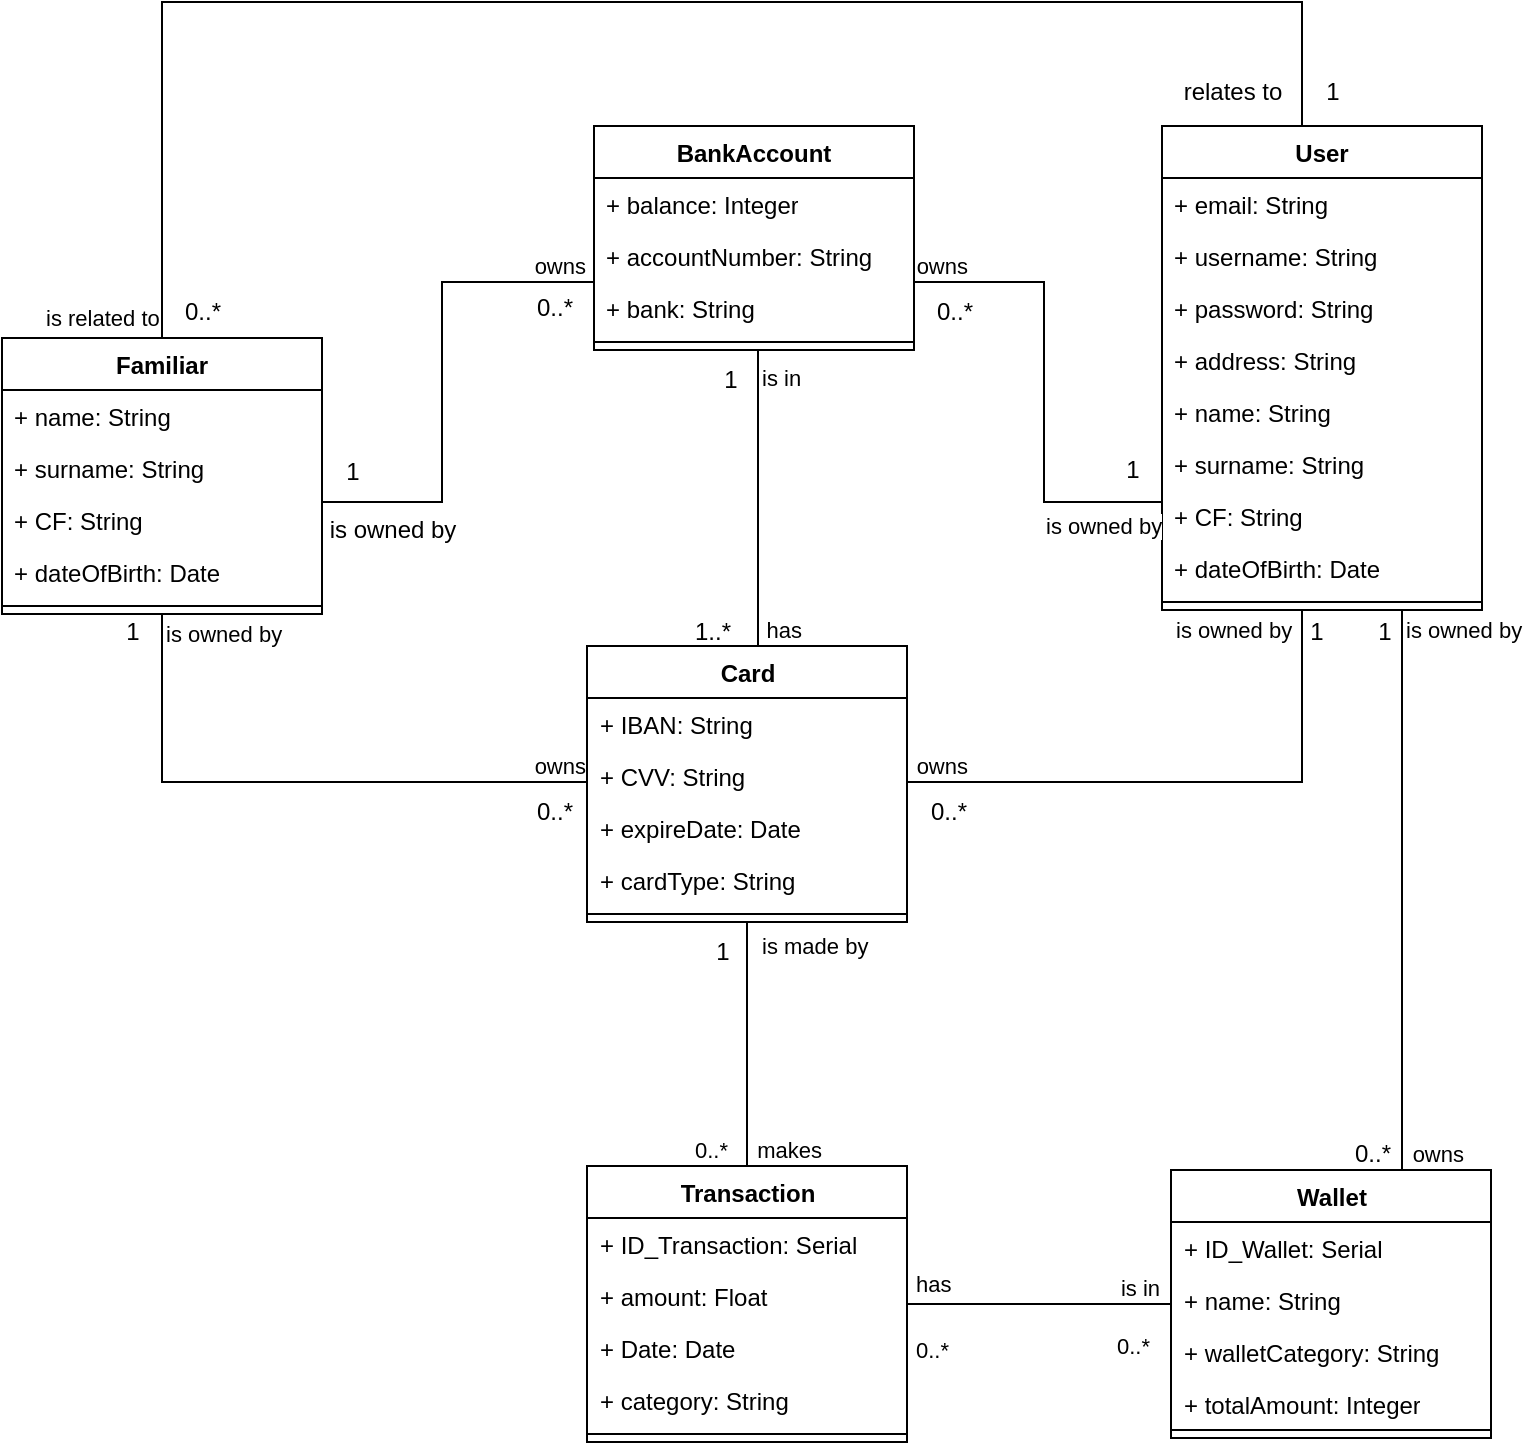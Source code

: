 <mxfile version="23.0.2" type="device">
  <diagram name="Pagina-1" id="V5ksIkCfvQu8_VufCoOh">
    <mxGraphModel dx="2200" dy="1315" grid="1" gridSize="10" guides="1" tooltips="1" connect="1" arrows="1" fold="1" page="1" pageScale="1" pageWidth="827" pageHeight="1169" math="0" shadow="0">
      <root>
        <mxCell id="0" />
        <mxCell id="1" parent="0" />
        <mxCell id="AAI7ieODE616iLDU9Tso-13" value="Card" style="swimlane;fontStyle=1;align=center;verticalAlign=top;childLayout=stackLayout;horizontal=1;startSize=26;horizontalStack=0;resizeParent=1;resizeParentMax=0;resizeLast=0;collapsible=1;marginBottom=0;whiteSpace=wrap;html=1;" parent="1" vertex="1">
          <mxGeometry x="322.5" y="502.01" width="160" height="138" as="geometry">
            <mxRectangle x="334" y="480" width="70" height="30" as="alternateBounds" />
          </mxGeometry>
        </mxCell>
        <mxCell id="AAI7ieODE616iLDU9Tso-15" value="+ IBAN: String" style="text;strokeColor=none;fillColor=none;align=left;verticalAlign=top;spacingLeft=4;spacingRight=4;overflow=hidden;rotatable=0;points=[[0,0.5],[1,0.5]];portConstraint=eastwest;whiteSpace=wrap;html=1;" parent="AAI7ieODE616iLDU9Tso-13" vertex="1">
          <mxGeometry y="26" width="160" height="26" as="geometry" />
        </mxCell>
        <mxCell id="AAI7ieODE616iLDU9Tso-20" value="+ CVV: String" style="text;strokeColor=none;fillColor=none;align=left;verticalAlign=top;spacingLeft=4;spacingRight=4;overflow=hidden;rotatable=0;points=[[0,0.5],[1,0.5]];portConstraint=eastwest;whiteSpace=wrap;html=1;" parent="AAI7ieODE616iLDU9Tso-13" vertex="1">
          <mxGeometry y="52" width="160" height="26" as="geometry" />
        </mxCell>
        <mxCell id="AAI7ieODE616iLDU9Tso-21" value="+ expireDate: Date" style="text;strokeColor=none;fillColor=none;align=left;verticalAlign=top;spacingLeft=4;spacingRight=4;overflow=hidden;rotatable=0;points=[[0,0.5],[1,0.5]];portConstraint=eastwest;whiteSpace=wrap;html=1;" parent="AAI7ieODE616iLDU9Tso-13" vertex="1">
          <mxGeometry y="78" width="160" height="26" as="geometry" />
        </mxCell>
        <mxCell id="EGEKE53pseGuUhWctbH0-3" value="+ cardType: String" style="text;strokeColor=none;fillColor=none;align=left;verticalAlign=top;spacingLeft=4;spacingRight=4;overflow=hidden;rotatable=0;points=[[0,0.5],[1,0.5]];portConstraint=eastwest;whiteSpace=wrap;html=1;" parent="AAI7ieODE616iLDU9Tso-13" vertex="1">
          <mxGeometry y="104" width="160" height="26" as="geometry" />
        </mxCell>
        <mxCell id="AAI7ieODE616iLDU9Tso-17" value="" style="line;strokeWidth=1;fillColor=none;align=left;verticalAlign=middle;spacingTop=-1;spacingLeft=3;spacingRight=3;rotatable=0;labelPosition=right;points=[];portConstraint=eastwest;strokeColor=inherit;" parent="AAI7ieODE616iLDU9Tso-13" vertex="1">
          <mxGeometry y="130" width="160" height="8" as="geometry" />
        </mxCell>
        <mxCell id="AAI7ieODE616iLDU9Tso-22" value="Wallet" style="swimlane;fontStyle=1;align=center;verticalAlign=top;childLayout=stackLayout;horizontal=1;startSize=26;horizontalStack=0;resizeParent=1;resizeParentMax=0;resizeLast=0;collapsible=1;marginBottom=0;whiteSpace=wrap;html=1;" parent="1" vertex="1">
          <mxGeometry x="614.5" y="764" width="160" height="134" as="geometry" />
        </mxCell>
        <mxCell id="AAI7ieODE616iLDU9Tso-23" value="+ ID_Wallet: Serial" style="text;strokeColor=none;fillColor=none;align=left;verticalAlign=top;spacingLeft=4;spacingRight=4;overflow=hidden;rotatable=0;points=[[0,0.5],[1,0.5]];portConstraint=eastwest;whiteSpace=wrap;html=1;" parent="AAI7ieODE616iLDU9Tso-22" vertex="1">
          <mxGeometry y="26" width="160" height="26" as="geometry" />
        </mxCell>
        <mxCell id="kBO4bU-OnewzTs1eCNF8-2" value="+ name: String" style="text;strokeColor=none;fillColor=none;align=left;verticalAlign=top;spacingLeft=4;spacingRight=4;overflow=hidden;rotatable=0;points=[[0,0.5],[1,0.5]];portConstraint=eastwest;whiteSpace=wrap;html=1;" parent="AAI7ieODE616iLDU9Tso-22" vertex="1">
          <mxGeometry y="52" width="160" height="26" as="geometry" />
        </mxCell>
        <mxCell id="AAI7ieODE616iLDU9Tso-24" value="+ walletCategory: String" style="text;strokeColor=none;fillColor=none;align=left;verticalAlign=top;spacingLeft=4;spacingRight=4;overflow=hidden;rotatable=0;points=[[0,0.5],[1,0.5]];portConstraint=eastwest;whiteSpace=wrap;html=1;" parent="AAI7ieODE616iLDU9Tso-22" vertex="1">
          <mxGeometry y="78" width="160" height="26" as="geometry" />
        </mxCell>
        <mxCell id="AAI7ieODE616iLDU9Tso-25" value="+ totalAmount: Integer" style="text;strokeColor=none;fillColor=none;align=left;verticalAlign=top;spacingLeft=4;spacingRight=4;overflow=hidden;rotatable=0;points=[[0,0.5],[1,0.5]];portConstraint=eastwest;whiteSpace=wrap;html=1;" parent="AAI7ieODE616iLDU9Tso-22" vertex="1">
          <mxGeometry y="104" width="160" height="22" as="geometry" />
        </mxCell>
        <mxCell id="AAI7ieODE616iLDU9Tso-28" value="" style="line;strokeWidth=1;fillColor=none;align=left;verticalAlign=middle;spacingTop=-1;spacingLeft=3;spacingRight=3;rotatable=0;labelPosition=right;points=[];portConstraint=eastwest;strokeColor=inherit;" parent="AAI7ieODE616iLDU9Tso-22" vertex="1">
          <mxGeometry y="126" width="160" height="8" as="geometry" />
        </mxCell>
        <mxCell id="RBvPQlMyHcQg-AkLouZK-31" value="Transaction" style="swimlane;fontStyle=1;align=center;verticalAlign=top;childLayout=stackLayout;horizontal=1;startSize=26;horizontalStack=0;resizeParent=1;resizeParentMax=0;resizeLast=0;collapsible=1;marginBottom=0;whiteSpace=wrap;html=1;" parent="1" vertex="1">
          <mxGeometry x="322.5" y="762" width="160" height="138" as="geometry">
            <mxRectangle x="334" y="480" width="70" height="30" as="alternateBounds" />
          </mxGeometry>
        </mxCell>
        <mxCell id="RBvPQlMyHcQg-AkLouZK-32" value="+ ID_Transaction: Serial" style="text;strokeColor=none;fillColor=none;align=left;verticalAlign=top;spacingLeft=4;spacingRight=4;overflow=hidden;rotatable=0;points=[[0,0.5],[1,0.5]];portConstraint=eastwest;whiteSpace=wrap;html=1;" parent="RBvPQlMyHcQg-AkLouZK-31" vertex="1">
          <mxGeometry y="26" width="160" height="26" as="geometry" />
        </mxCell>
        <mxCell id="kBO4bU-OnewzTs1eCNF8-1" value="+ amount: Float" style="text;strokeColor=none;fillColor=none;align=left;verticalAlign=top;spacingLeft=4;spacingRight=4;overflow=hidden;rotatable=0;points=[[0,0.5],[1,0.5]];portConstraint=eastwest;whiteSpace=wrap;html=1;" parent="RBvPQlMyHcQg-AkLouZK-31" vertex="1">
          <mxGeometry y="52" width="160" height="26" as="geometry" />
        </mxCell>
        <mxCell id="RBvPQlMyHcQg-AkLouZK-33" value="+ Date: Date" style="text;strokeColor=none;fillColor=none;align=left;verticalAlign=top;spacingLeft=4;spacingRight=4;overflow=hidden;rotatable=0;points=[[0,0.5],[1,0.5]];portConstraint=eastwest;whiteSpace=wrap;html=1;" parent="RBvPQlMyHcQg-AkLouZK-31" vertex="1">
          <mxGeometry y="78" width="160" height="26" as="geometry" />
        </mxCell>
        <mxCell id="0wrzQk6284Li0RvRmJyz-1" value="+ category: String" style="text;strokeColor=none;fillColor=none;align=left;verticalAlign=top;spacingLeft=4;spacingRight=4;overflow=hidden;rotatable=0;points=[[0,0.5],[1,0.5]];portConstraint=eastwest;whiteSpace=wrap;html=1;" parent="RBvPQlMyHcQg-AkLouZK-31" vertex="1">
          <mxGeometry y="104" width="160" height="26" as="geometry" />
        </mxCell>
        <mxCell id="RBvPQlMyHcQg-AkLouZK-37" value="" style="line;strokeWidth=1;fillColor=none;align=left;verticalAlign=middle;spacingTop=-1;spacingLeft=3;spacingRight=3;rotatable=0;labelPosition=right;points=[];portConstraint=eastwest;strokeColor=inherit;" parent="RBvPQlMyHcQg-AkLouZK-31" vertex="1">
          <mxGeometry y="130" width="160" height="8" as="geometry" />
        </mxCell>
        <mxCell id="b4oZFLutdMUwWJEWLN6i-5" value="" style="endArrow=none;html=1;edgeStyle=orthogonalEdgeStyle;rounded=0;" parent="1" source="AAI7ieODE616iLDU9Tso-13" target="RBvPQlMyHcQg-AkLouZK-31" edge="1">
          <mxGeometry relative="1" as="geometry">
            <mxPoint x="409" y="650" as="sourcePoint" />
            <mxPoint x="559" y="468.5" as="targetPoint" />
            <Array as="points" />
          </mxGeometry>
        </mxCell>
        <mxCell id="b4oZFLutdMUwWJEWLN6i-6" value="is made by" style="edgeLabel;resizable=0;html=1;align=left;verticalAlign=bottom;" parent="b4oZFLutdMUwWJEWLN6i-5" connectable="0" vertex="1">
          <mxGeometry x="-1" relative="1" as="geometry">
            <mxPoint x="5" y="20" as="offset" />
          </mxGeometry>
        </mxCell>
        <mxCell id="b4oZFLutdMUwWJEWLN6i-7" value="makes" style="edgeLabel;resizable=0;html=1;align=right;verticalAlign=bottom;" parent="b4oZFLutdMUwWJEWLN6i-5" connectable="0" vertex="1">
          <mxGeometry x="1" relative="1" as="geometry">
            <mxPoint x="38" as="offset" />
          </mxGeometry>
        </mxCell>
        <mxCell id="b4oZFLutdMUwWJEWLN6i-8" value="" style="endArrow=none;html=1;edgeStyle=orthogonalEdgeStyle;rounded=0;" parent="1" source="RBvPQlMyHcQg-AkLouZK-31" target="AAI7ieODE616iLDU9Tso-22" edge="1">
          <mxGeometry relative="1" as="geometry">
            <mxPoint x="224" y="922.0" as="sourcePoint" />
            <mxPoint x="355" y="922.0" as="targetPoint" />
          </mxGeometry>
        </mxCell>
        <mxCell id="b4oZFLutdMUwWJEWLN6i-9" value="has" style="edgeLabel;resizable=0;html=1;align=left;verticalAlign=bottom;" parent="b4oZFLutdMUwWJEWLN6i-8" connectable="0" vertex="1">
          <mxGeometry x="-1" relative="1" as="geometry">
            <mxPoint x="2" y="-2" as="offset" />
          </mxGeometry>
        </mxCell>
        <mxCell id="b4oZFLutdMUwWJEWLN6i-10" value="is in" style="edgeLabel;resizable=0;html=1;align=right;verticalAlign=bottom;" parent="b4oZFLutdMUwWJEWLN6i-8" connectable="0" vertex="1">
          <mxGeometry x="1" relative="1" as="geometry">
            <mxPoint x="-5" as="offset" />
          </mxGeometry>
        </mxCell>
        <mxCell id="b4oZFLutdMUwWJEWLN6i-23" value="0..*" style="edgeLabel;resizable=0;html=1;align=right;verticalAlign=bottom;" parent="1" connectable="0" vertex="1">
          <mxGeometry x="393.5" y="762" as="geometry" />
        </mxCell>
        <mxCell id="b4oZFLutdMUwWJEWLN6i-25" value="0..*" style="edgeLabel;resizable=0;html=1;align=right;verticalAlign=bottom;" parent="1" connectable="0" vertex="1">
          <mxGeometry x="604.5" y="860.0" as="geometry" />
        </mxCell>
        <mxCell id="b4oZFLutdMUwWJEWLN6i-26" value="0..*" style="edgeLabel;resizable=0;html=1;align=left;verticalAlign=bottom;" parent="1" connectable="0" vertex="1">
          <mxGeometry x="484.5" y="862.0" as="geometry" />
        </mxCell>
        <mxCell id="33SEwPihW6J2Dh9Cqzwo-4" value="BankAccount" style="swimlane;fontStyle=1;align=center;verticalAlign=top;childLayout=stackLayout;horizontal=1;startSize=26;horizontalStack=0;resizeParent=1;resizeParentMax=0;resizeLast=0;collapsible=1;marginBottom=0;whiteSpace=wrap;html=1;" parent="1" vertex="1">
          <mxGeometry x="326" y="242" width="160" height="112" as="geometry">
            <mxRectangle x="334" y="480" width="70" height="30" as="alternateBounds" />
          </mxGeometry>
        </mxCell>
        <mxCell id="33SEwPihW6J2Dh9Cqzwo-5" value="+ balance: Integer" style="text;strokeColor=none;fillColor=none;align=left;verticalAlign=top;spacingLeft=4;spacingRight=4;overflow=hidden;rotatable=0;points=[[0,0.5],[1,0.5]];portConstraint=eastwest;whiteSpace=wrap;html=1;" parent="33SEwPihW6J2Dh9Cqzwo-4" vertex="1">
          <mxGeometry y="26" width="160" height="26" as="geometry" />
        </mxCell>
        <mxCell id="33SEwPihW6J2Dh9Cqzwo-6" value="+ accountNumber: String" style="text;strokeColor=none;fillColor=none;align=left;verticalAlign=top;spacingLeft=4;spacingRight=4;overflow=hidden;rotatable=0;points=[[0,0.5],[1,0.5]];portConstraint=eastwest;whiteSpace=wrap;html=1;" parent="33SEwPihW6J2Dh9Cqzwo-4" vertex="1">
          <mxGeometry y="52" width="160" height="26" as="geometry" />
        </mxCell>
        <mxCell id="33SEwPihW6J2Dh9Cqzwo-7" value="+ bank: String" style="text;strokeColor=none;fillColor=none;align=left;verticalAlign=top;spacingLeft=4;spacingRight=4;overflow=hidden;rotatable=0;points=[[0,0.5],[1,0.5]];portConstraint=eastwest;whiteSpace=wrap;html=1;" parent="33SEwPihW6J2Dh9Cqzwo-4" vertex="1">
          <mxGeometry y="78" width="160" height="26" as="geometry" />
        </mxCell>
        <mxCell id="33SEwPihW6J2Dh9Cqzwo-8" value="" style="line;strokeWidth=1;fillColor=none;align=left;verticalAlign=middle;spacingTop=-1;spacingLeft=3;spacingRight=3;rotatable=0;labelPosition=right;points=[];portConstraint=eastwest;strokeColor=inherit;" parent="33SEwPihW6J2Dh9Cqzwo-4" vertex="1">
          <mxGeometry y="104" width="160" height="8" as="geometry" />
        </mxCell>
        <mxCell id="33SEwPihW6J2Dh9Cqzwo-23" value="User" style="swimlane;fontStyle=1;align=center;verticalAlign=top;childLayout=stackLayout;horizontal=1;startSize=26;horizontalStack=0;resizeParent=1;resizeParentMax=0;resizeLast=0;collapsible=1;marginBottom=0;whiteSpace=wrap;html=1;" parent="1" vertex="1">
          <mxGeometry x="610" y="242" width="160" height="242" as="geometry" />
        </mxCell>
        <mxCell id="33SEwPihW6J2Dh9Cqzwo-24" value="+ email: String" style="text;strokeColor=none;fillColor=none;align=left;verticalAlign=top;spacingLeft=4;spacingRight=4;overflow=hidden;rotatable=0;points=[[0,0.5],[1,0.5]];portConstraint=eastwest;whiteSpace=wrap;html=1;" parent="33SEwPihW6J2Dh9Cqzwo-23" vertex="1">
          <mxGeometry y="26" width="160" height="26" as="geometry" />
        </mxCell>
        <mxCell id="33SEwPihW6J2Dh9Cqzwo-25" value="+ username: String" style="text;strokeColor=none;fillColor=none;align=left;verticalAlign=top;spacingLeft=4;spacingRight=4;overflow=hidden;rotatable=0;points=[[0,0.5],[1,0.5]];portConstraint=eastwest;whiteSpace=wrap;html=1;" parent="33SEwPihW6J2Dh9Cqzwo-23" vertex="1">
          <mxGeometry y="52" width="160" height="26" as="geometry" />
        </mxCell>
        <mxCell id="33SEwPihW6J2Dh9Cqzwo-40" value="+ password: String" style="text;strokeColor=none;fillColor=none;align=left;verticalAlign=top;spacingLeft=4;spacingRight=4;overflow=hidden;rotatable=0;points=[[0,0.5],[1,0.5]];portConstraint=eastwest;whiteSpace=wrap;html=1;" parent="33SEwPihW6J2Dh9Cqzwo-23" vertex="1">
          <mxGeometry y="78" width="160" height="26" as="geometry" />
        </mxCell>
        <mxCell id="33SEwPihW6J2Dh9Cqzwo-27" value="+ address: String" style="text;strokeColor=none;fillColor=none;align=left;verticalAlign=top;spacingLeft=4;spacingRight=4;overflow=hidden;rotatable=0;points=[[0,0.5],[1,0.5]];portConstraint=eastwest;whiteSpace=wrap;html=1;" parent="33SEwPihW6J2Dh9Cqzwo-23" vertex="1">
          <mxGeometry y="104" width="160" height="26" as="geometry" />
        </mxCell>
        <mxCell id="33SEwPihW6J2Dh9Cqzwo-33" value="+ name: String" style="text;strokeColor=none;fillColor=none;align=left;verticalAlign=top;spacingLeft=4;spacingRight=4;overflow=hidden;rotatable=0;points=[[0,0.5],[1,0.5]];portConstraint=eastwest;whiteSpace=wrap;html=1;" parent="33SEwPihW6J2Dh9Cqzwo-23" vertex="1">
          <mxGeometry y="130" width="160" height="26" as="geometry" />
        </mxCell>
        <mxCell id="33SEwPihW6J2Dh9Cqzwo-34" value="+ surname: String" style="text;strokeColor=none;fillColor=none;align=left;verticalAlign=top;spacingLeft=4;spacingRight=4;overflow=hidden;rotatable=0;points=[[0,0.5],[1,0.5]];portConstraint=eastwest;whiteSpace=wrap;html=1;" parent="33SEwPihW6J2Dh9Cqzwo-23" vertex="1">
          <mxGeometry y="156" width="160" height="26" as="geometry" />
        </mxCell>
        <mxCell id="33SEwPihW6J2Dh9Cqzwo-35" value="+ CF: String" style="text;strokeColor=none;fillColor=none;align=left;verticalAlign=top;spacingLeft=4;spacingRight=4;overflow=hidden;rotatable=0;points=[[0,0.5],[1,0.5]];portConstraint=eastwest;whiteSpace=wrap;html=1;" parent="33SEwPihW6J2Dh9Cqzwo-23" vertex="1">
          <mxGeometry y="182" width="160" height="26" as="geometry" />
        </mxCell>
        <mxCell id="33SEwPihW6J2Dh9Cqzwo-36" value="+ dateOfBirth: Date" style="text;strokeColor=none;fillColor=none;align=left;verticalAlign=top;spacingLeft=4;spacingRight=4;overflow=hidden;rotatable=0;points=[[0,0.5],[1,0.5]];portConstraint=eastwest;whiteSpace=wrap;html=1;" parent="33SEwPihW6J2Dh9Cqzwo-23" vertex="1">
          <mxGeometry y="208" width="160" height="26" as="geometry" />
        </mxCell>
        <mxCell id="33SEwPihW6J2Dh9Cqzwo-28" value="" style="line;strokeWidth=1;fillColor=none;align=left;verticalAlign=middle;spacingTop=-1;spacingLeft=3;spacingRight=3;rotatable=0;labelPosition=right;points=[];portConstraint=eastwest;strokeColor=inherit;" parent="33SEwPihW6J2Dh9Cqzwo-23" vertex="1">
          <mxGeometry y="234" width="160" height="8" as="geometry" />
        </mxCell>
        <mxCell id="33SEwPihW6J2Dh9Cqzwo-30" value="Familiar" style="swimlane;fontStyle=1;align=center;verticalAlign=top;childLayout=stackLayout;horizontal=1;startSize=26;horizontalStack=0;resizeParent=1;resizeParentMax=0;resizeLast=0;collapsible=1;marginBottom=0;whiteSpace=wrap;html=1;" parent="1" vertex="1">
          <mxGeometry x="30" y="348" width="160" height="138" as="geometry" />
        </mxCell>
        <mxCell id="33SEwPihW6J2Dh9Cqzwo-26" value="+ name: String" style="text;strokeColor=none;fillColor=none;align=left;verticalAlign=top;spacingLeft=4;spacingRight=4;overflow=hidden;rotatable=0;points=[[0,0.5],[1,0.5]];portConstraint=eastwest;whiteSpace=wrap;html=1;" parent="33SEwPihW6J2Dh9Cqzwo-30" vertex="1">
          <mxGeometry y="26" width="160" height="26" as="geometry" />
        </mxCell>
        <mxCell id="33SEwPihW6J2Dh9Cqzwo-45" value="+ surname: String" style="text;strokeColor=none;fillColor=none;align=left;verticalAlign=top;spacingLeft=4;spacingRight=4;overflow=hidden;rotatable=0;points=[[0,0.5],[1,0.5]];portConstraint=eastwest;whiteSpace=wrap;html=1;" parent="33SEwPihW6J2Dh9Cqzwo-30" vertex="1">
          <mxGeometry y="52" width="160" height="26" as="geometry" />
        </mxCell>
        <mxCell id="33SEwPihW6J2Dh9Cqzwo-44" value="+ CF: String" style="text;strokeColor=none;fillColor=none;align=left;verticalAlign=top;spacingLeft=4;spacingRight=4;overflow=hidden;rotatable=0;points=[[0,0.5],[1,0.5]];portConstraint=eastwest;whiteSpace=wrap;html=1;" parent="33SEwPihW6J2Dh9Cqzwo-30" vertex="1">
          <mxGeometry y="78" width="160" height="26" as="geometry" />
        </mxCell>
        <mxCell id="33SEwPihW6J2Dh9Cqzwo-41" value="+ dateOfBirth: Date" style="text;strokeColor=none;fillColor=none;align=left;verticalAlign=top;spacingLeft=4;spacingRight=4;overflow=hidden;rotatable=0;points=[[0,0.5],[1,0.5]];portConstraint=eastwest;whiteSpace=wrap;html=1;" parent="33SEwPihW6J2Dh9Cqzwo-30" vertex="1">
          <mxGeometry y="104" width="160" height="26" as="geometry" />
        </mxCell>
        <mxCell id="33SEwPihW6J2Dh9Cqzwo-31" value="" style="line;strokeWidth=1;fillColor=none;align=left;verticalAlign=middle;spacingTop=-1;spacingLeft=3;spacingRight=3;rotatable=0;labelPosition=right;points=[];portConstraint=eastwest;strokeColor=inherit;" parent="33SEwPihW6J2Dh9Cqzwo-30" vertex="1">
          <mxGeometry y="130" width="160" height="8" as="geometry" />
        </mxCell>
        <mxCell id="33SEwPihW6J2Dh9Cqzwo-46" value="" style="endArrow=none;html=1;edgeStyle=orthogonalEdgeStyle;rounded=0;" parent="1" source="33SEwPihW6J2Dh9Cqzwo-30" target="33SEwPihW6J2Dh9Cqzwo-23" edge="1">
          <mxGeometry relative="1" as="geometry">
            <mxPoint x="330" y="480" as="sourcePoint" />
            <mxPoint x="680" y="100" as="targetPoint" />
            <Array as="points">
              <mxPoint x="110" y="180" />
              <mxPoint x="680" y="180" />
            </Array>
          </mxGeometry>
        </mxCell>
        <mxCell id="33SEwPihW6J2Dh9Cqzwo-47" value="is related to" style="edgeLabel;resizable=0;html=1;align=left;verticalAlign=bottom;" parent="33SEwPihW6J2Dh9Cqzwo-46" connectable="0" vertex="1">
          <mxGeometry x="-1" relative="1" as="geometry">
            <mxPoint x="-60" y="-2" as="offset" />
          </mxGeometry>
        </mxCell>
        <mxCell id="33SEwPihW6J2Dh9Cqzwo-49" value="0..*" style="text;html=1;align=center;verticalAlign=middle;resizable=0;points=[];autosize=1;strokeColor=none;fillColor=none;" parent="1" vertex="1">
          <mxGeometry x="110" y="320" width="40" height="30" as="geometry" />
        </mxCell>
        <mxCell id="33SEwPihW6J2Dh9Cqzwo-50" value="relates to" style="text;html=1;align=center;verticalAlign=middle;resizable=0;points=[];autosize=1;strokeColor=none;fillColor=none;" parent="1" vertex="1">
          <mxGeometry x="610" y="210" width="70" height="30" as="geometry" />
        </mxCell>
        <mxCell id="33SEwPihW6J2Dh9Cqzwo-52" value="1" style="text;html=1;align=center;verticalAlign=middle;resizable=0;points=[];autosize=1;strokeColor=none;fillColor=none;" parent="1" vertex="1">
          <mxGeometry x="680" y="210" width="30" height="30" as="geometry" />
        </mxCell>
        <mxCell id="33SEwPihW6J2Dh9Cqzwo-53" value="" style="endArrow=none;html=1;edgeStyle=orthogonalEdgeStyle;rounded=0;" parent="1" source="33SEwPihW6J2Dh9Cqzwo-30" target="33SEwPihW6J2Dh9Cqzwo-4" edge="1">
          <mxGeometry relative="1" as="geometry">
            <mxPoint x="330" y="570" as="sourcePoint" />
            <mxPoint x="200" y="600" as="targetPoint" />
            <Array as="points">
              <mxPoint x="250" y="430" />
              <mxPoint x="250" y="320" />
            </Array>
          </mxGeometry>
        </mxCell>
        <mxCell id="33SEwPihW6J2Dh9Cqzwo-55" value="owns" style="edgeLabel;resizable=0;html=1;align=right;verticalAlign=bottom;" parent="33SEwPihW6J2Dh9Cqzwo-53" connectable="0" vertex="1">
          <mxGeometry x="1" relative="1" as="geometry">
            <mxPoint x="-4" as="offset" />
          </mxGeometry>
        </mxCell>
        <mxCell id="33SEwPihW6J2Dh9Cqzwo-56" value="is owned by" style="text;html=1;align=center;verticalAlign=middle;resizable=0;points=[];autosize=1;strokeColor=none;fillColor=none;" parent="1" vertex="1">
          <mxGeometry x="180" y="429" width="90" height="30" as="geometry" />
        </mxCell>
        <mxCell id="33SEwPihW6J2Dh9Cqzwo-57" value="1" style="text;html=1;align=center;verticalAlign=middle;resizable=0;points=[];autosize=1;strokeColor=none;fillColor=none;" parent="1" vertex="1">
          <mxGeometry x="190" y="400.01" width="30" height="30" as="geometry" />
        </mxCell>
        <mxCell id="33SEwPihW6J2Dh9Cqzwo-58" value="0..*" style="text;html=1;align=center;verticalAlign=middle;resizable=0;points=[];autosize=1;strokeColor=none;fillColor=none;" parent="1" vertex="1">
          <mxGeometry x="286" y="318" width="40" height="30" as="geometry" />
        </mxCell>
        <mxCell id="33SEwPihW6J2Dh9Cqzwo-59" value="" style="endArrow=none;html=1;edgeStyle=orthogonalEdgeStyle;rounded=0;" parent="1" source="33SEwPihW6J2Dh9Cqzwo-30" target="AAI7ieODE616iLDU9Tso-13" edge="1">
          <mxGeometry relative="1" as="geometry">
            <mxPoint x="330" y="600" as="sourcePoint" />
            <mxPoint x="490" y="600" as="targetPoint" />
            <Array as="points">
              <mxPoint x="110" y="570" />
            </Array>
          </mxGeometry>
        </mxCell>
        <mxCell id="33SEwPihW6J2Dh9Cqzwo-60" value="is owned by" style="edgeLabel;resizable=0;html=1;align=left;verticalAlign=bottom;" parent="33SEwPihW6J2Dh9Cqzwo-59" connectable="0" vertex="1">
          <mxGeometry x="-1" relative="1" as="geometry">
            <mxPoint y="18" as="offset" />
          </mxGeometry>
        </mxCell>
        <mxCell id="33SEwPihW6J2Dh9Cqzwo-61" value="owns" style="edgeLabel;resizable=0;html=1;align=right;verticalAlign=bottom;" parent="33SEwPihW6J2Dh9Cqzwo-59" connectable="0" vertex="1">
          <mxGeometry x="1" relative="1" as="geometry" />
        </mxCell>
        <mxCell id="33SEwPihW6J2Dh9Cqzwo-62" value="1" style="text;html=1;align=center;verticalAlign=middle;resizable=0;points=[];autosize=1;strokeColor=none;fillColor=none;" parent="1" vertex="1">
          <mxGeometry x="80" y="480" width="30" height="30" as="geometry" />
        </mxCell>
        <mxCell id="33SEwPihW6J2Dh9Cqzwo-63" value="0..*" style="text;html=1;align=center;verticalAlign=middle;resizable=0;points=[];autosize=1;strokeColor=none;fillColor=none;" parent="1" vertex="1">
          <mxGeometry x="286" y="570" width="40" height="30" as="geometry" />
        </mxCell>
        <mxCell id="33SEwPihW6J2Dh9Cqzwo-64" value="" style="endArrow=none;html=1;edgeStyle=orthogonalEdgeStyle;rounded=0;" parent="1" source="33SEwPihW6J2Dh9Cqzwo-23" target="33SEwPihW6J2Dh9Cqzwo-4" edge="1">
          <mxGeometry relative="1" as="geometry">
            <mxPoint x="330" y="630" as="sourcePoint" />
            <mxPoint x="490" y="630" as="targetPoint" />
            <Array as="points">
              <mxPoint x="551" y="430" />
              <mxPoint x="551" y="320" />
            </Array>
          </mxGeometry>
        </mxCell>
        <mxCell id="33SEwPihW6J2Dh9Cqzwo-65" value="is owned by" style="edgeLabel;resizable=0;html=1;align=left;verticalAlign=bottom;" parent="33SEwPihW6J2Dh9Cqzwo-64" connectable="0" vertex="1">
          <mxGeometry x="-1" relative="1" as="geometry">
            <mxPoint x="-60" y="20" as="offset" />
          </mxGeometry>
        </mxCell>
        <mxCell id="33SEwPihW6J2Dh9Cqzwo-66" value="owns" style="edgeLabel;resizable=0;html=1;align=right;verticalAlign=bottom;" parent="33SEwPihW6J2Dh9Cqzwo-64" connectable="0" vertex="1">
          <mxGeometry x="1" relative="1" as="geometry">
            <mxPoint x="27" as="offset" />
          </mxGeometry>
        </mxCell>
        <mxCell id="33SEwPihW6J2Dh9Cqzwo-67" value="0..*" style="text;html=1;align=center;verticalAlign=middle;resizable=0;points=[];autosize=1;strokeColor=none;fillColor=none;" parent="1" vertex="1">
          <mxGeometry x="486" y="320" width="40" height="30" as="geometry" />
        </mxCell>
        <mxCell id="33SEwPihW6J2Dh9Cqzwo-68" value="1" style="text;html=1;align=center;verticalAlign=middle;resizable=0;points=[];autosize=1;strokeColor=none;fillColor=none;" parent="1" vertex="1">
          <mxGeometry x="580" y="399" width="30" height="30" as="geometry" />
        </mxCell>
        <mxCell id="33SEwPihW6J2Dh9Cqzwo-69" value="" style="endArrow=none;html=1;edgeStyle=orthogonalEdgeStyle;rounded=0;" parent="1" source="33SEwPihW6J2Dh9Cqzwo-23" target="AAI7ieODE616iLDU9Tso-13" edge="1">
          <mxGeometry relative="1" as="geometry">
            <mxPoint x="750" y="590" as="sourcePoint" />
            <mxPoint x="490" y="630" as="targetPoint" />
            <Array as="points">
              <mxPoint x="680" y="570" />
            </Array>
          </mxGeometry>
        </mxCell>
        <mxCell id="33SEwPihW6J2Dh9Cqzwo-70" value="is owned by" style="edgeLabel;resizable=0;html=1;align=left;verticalAlign=bottom;" parent="33SEwPihW6J2Dh9Cqzwo-69" connectable="0" vertex="1">
          <mxGeometry x="-1" relative="1" as="geometry">
            <mxPoint x="-65" y="18" as="offset" />
          </mxGeometry>
        </mxCell>
        <mxCell id="33SEwPihW6J2Dh9Cqzwo-71" value="owns" style="edgeLabel;resizable=0;html=1;align=right;verticalAlign=bottom;" parent="33SEwPihW6J2Dh9Cqzwo-69" connectable="0" vertex="1">
          <mxGeometry x="1" relative="1" as="geometry">
            <mxPoint x="31" as="offset" />
          </mxGeometry>
        </mxCell>
        <mxCell id="33SEwPihW6J2Dh9Cqzwo-72" value="0..*" style="text;html=1;align=center;verticalAlign=middle;resizable=0;points=[];autosize=1;strokeColor=none;fillColor=none;" parent="1" vertex="1">
          <mxGeometry x="482.5" y="570" width="40" height="30" as="geometry" />
        </mxCell>
        <mxCell id="33SEwPihW6J2Dh9Cqzwo-73" value="1" style="text;html=1;align=center;verticalAlign=middle;resizable=0;points=[];autosize=1;strokeColor=none;fillColor=none;" parent="1" vertex="1">
          <mxGeometry x="672" y="480" width="30" height="30" as="geometry" />
        </mxCell>
        <mxCell id="33SEwPihW6J2Dh9Cqzwo-74" value="" style="endArrow=none;html=1;edgeStyle=orthogonalEdgeStyle;rounded=0;" parent="1" source="33SEwPihW6J2Dh9Cqzwo-4" target="AAI7ieODE616iLDU9Tso-13" edge="1">
          <mxGeometry relative="1" as="geometry">
            <mxPoint x="330" y="630" as="sourcePoint" />
            <mxPoint x="490" y="630" as="targetPoint" />
            <Array as="points">
              <mxPoint x="408" y="390" />
              <mxPoint x="408" y="390" />
            </Array>
          </mxGeometry>
        </mxCell>
        <mxCell id="33SEwPihW6J2Dh9Cqzwo-75" value="is in" style="edgeLabel;resizable=0;html=1;align=left;verticalAlign=bottom;" parent="33SEwPihW6J2Dh9Cqzwo-74" connectable="0" vertex="1">
          <mxGeometry x="-1" relative="1" as="geometry">
            <mxPoint y="22" as="offset" />
          </mxGeometry>
        </mxCell>
        <mxCell id="33SEwPihW6J2Dh9Cqzwo-76" value="has" style="edgeLabel;resizable=0;html=1;align=right;verticalAlign=bottom;" parent="33SEwPihW6J2Dh9Cqzwo-74" connectable="0" vertex="1">
          <mxGeometry x="1" relative="1" as="geometry">
            <mxPoint x="22" as="offset" />
          </mxGeometry>
        </mxCell>
        <mxCell id="33SEwPihW6J2Dh9Cqzwo-77" value="1" style="text;html=1;align=center;verticalAlign=middle;resizable=0;points=[];autosize=1;strokeColor=none;fillColor=none;" parent="1" vertex="1">
          <mxGeometry x="378.5" y="354" width="30" height="30" as="geometry" />
        </mxCell>
        <mxCell id="33SEwPihW6J2Dh9Cqzwo-78" value="1..*" style="text;html=1;align=center;verticalAlign=middle;resizable=0;points=[];autosize=1;strokeColor=none;fillColor=none;" parent="1" vertex="1">
          <mxGeometry x="364.5" y="480" width="40" height="30" as="geometry" />
        </mxCell>
        <mxCell id="xvi5evATN4ZnRAIIenQ_-2" value="1" style="text;html=1;align=center;verticalAlign=middle;resizable=0;points=[];autosize=1;strokeColor=none;fillColor=none;" parent="1" vertex="1">
          <mxGeometry x="374.5" y="640.01" width="30" height="30" as="geometry" />
        </mxCell>
        <mxCell id="plzlE_pslEfZl6wx8q0k-1" value="" style="endArrow=none;html=1;edgeStyle=orthogonalEdgeStyle;rounded=0;" edge="1" parent="1" source="33SEwPihW6J2Dh9Cqzwo-23" target="AAI7ieODE616iLDU9Tso-22">
          <mxGeometry relative="1" as="geometry">
            <mxPoint x="780" y="410" as="sourcePoint" />
            <mxPoint x="610" y="656" as="targetPoint" />
            <Array as="points">
              <mxPoint x="730" y="700" />
              <mxPoint x="730" y="700" />
            </Array>
          </mxGeometry>
        </mxCell>
        <mxCell id="plzlE_pslEfZl6wx8q0k-2" value="is owned by" style="edgeLabel;resizable=0;html=1;align=left;verticalAlign=bottom;" connectable="0" vertex="1" parent="plzlE_pslEfZl6wx8q0k-1">
          <mxGeometry x="-1" relative="1" as="geometry">
            <mxPoint y="18" as="offset" />
          </mxGeometry>
        </mxCell>
        <mxCell id="plzlE_pslEfZl6wx8q0k-3" value="owns" style="edgeLabel;resizable=0;html=1;align=right;verticalAlign=bottom;" connectable="0" vertex="1" parent="plzlE_pslEfZl6wx8q0k-1">
          <mxGeometry x="1" relative="1" as="geometry">
            <mxPoint x="31" as="offset" />
          </mxGeometry>
        </mxCell>
        <mxCell id="plzlE_pslEfZl6wx8q0k-4" value="1" style="text;html=1;align=center;verticalAlign=middle;resizable=0;points=[];autosize=1;strokeColor=none;fillColor=none;" vertex="1" parent="1">
          <mxGeometry x="706" y="480" width="30" height="30" as="geometry" />
        </mxCell>
        <mxCell id="plzlE_pslEfZl6wx8q0k-5" value="0..*" style="text;html=1;align=center;verticalAlign=middle;resizable=0;points=[];autosize=1;strokeColor=none;fillColor=none;" vertex="1" parent="1">
          <mxGeometry x="695" y="741" width="40" height="30" as="geometry" />
        </mxCell>
      </root>
    </mxGraphModel>
  </diagram>
</mxfile>
